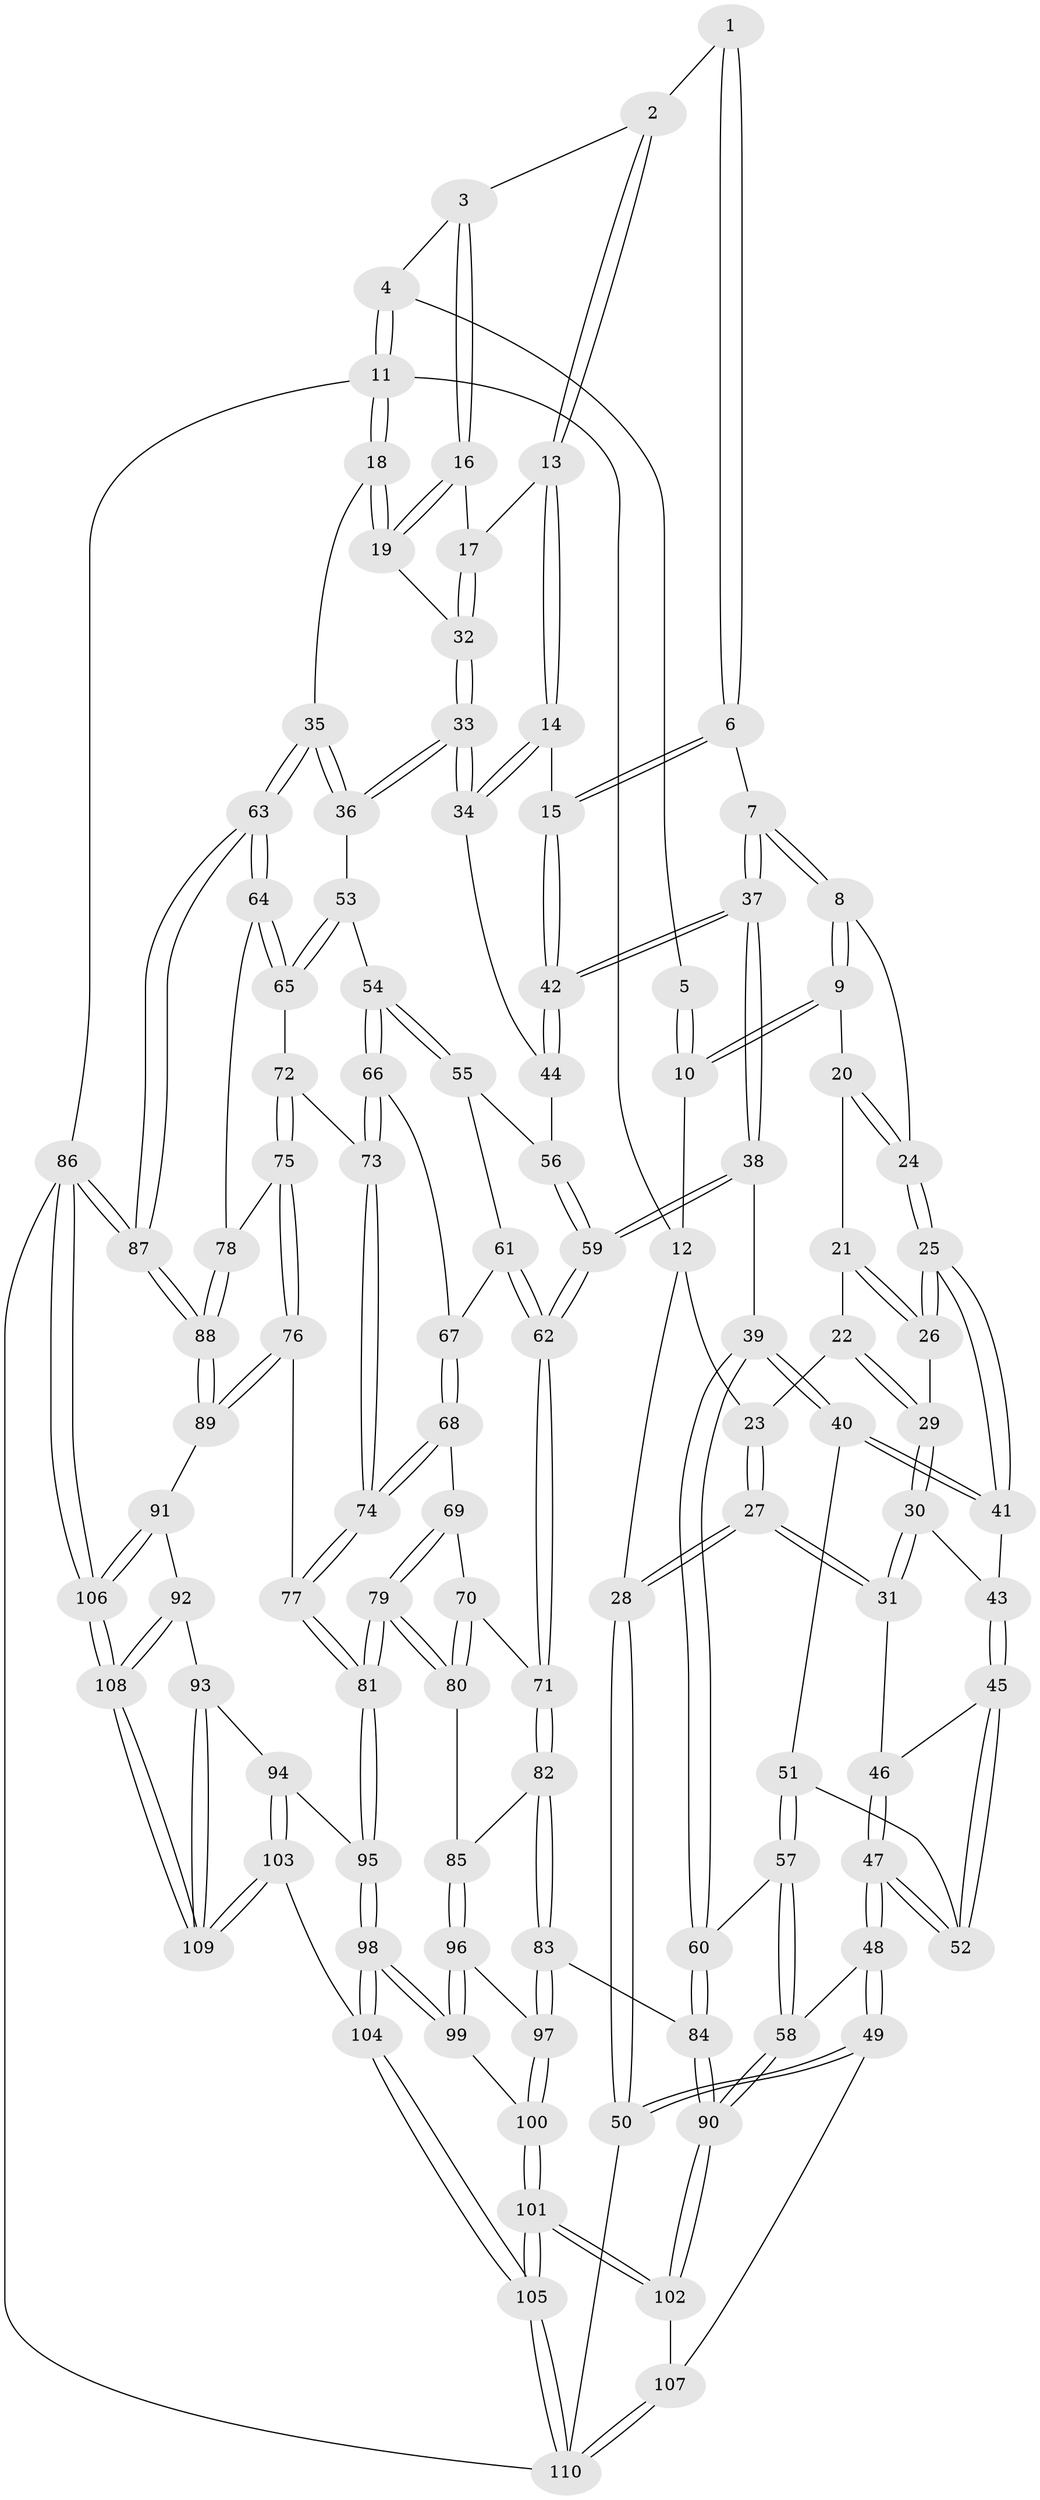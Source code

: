 // Generated by graph-tools (version 1.1) at 2025/51/03/09/25 03:51:11]
// undirected, 110 vertices, 271 edges
graph export_dot {
graph [start="1"]
  node [color=gray90,style=filled];
  1 [pos="+0.7080471642486331+0"];
  2 [pos="+0.8152886947570192+0.04786079688660249"];
  3 [pos="+0.9172713771386978+0"];
  4 [pos="+1+0"];
  5 [pos="+0.6810114779319376+0"];
  6 [pos="+0.7049734569789227+0.13564026022008868"];
  7 [pos="+0.5049780534169652+0.10627300941817985"];
  8 [pos="+0.5028362112737292+0.10392748017348048"];
  9 [pos="+0.47676525821085847+0"];
  10 [pos="+0.4739097136353975+0"];
  11 [pos="+1+0"];
  12 [pos="+0.14355186913344825+0"];
  13 [pos="+0.7960187433296484+0.13506039161381445"];
  14 [pos="+0.7487933047136055+0.15741378366536643"];
  15 [pos="+0.7120059894847734+0.14322267878685174"];
  16 [pos="+0.9133940565853175+0.019921103581763817"];
  17 [pos="+0.868621101546091+0.13199924743031255"];
  18 [pos="+1+0.19173669500798046"];
  19 [pos="+0.9901219064842942+0.150031759999113"];
  20 [pos="+0.318775883316952+0.10489797945406366"];
  21 [pos="+0.29898353301579567+0.10088458527936561"];
  22 [pos="+0.17914640765071205+0.04999290390047247"];
  23 [pos="+0.1729266422306298+0.03203125051896845"];
  24 [pos="+0.395230487216014+0.15233242774223477"];
  25 [pos="+0.3340245642857381+0.2546003763849346"];
  26 [pos="+0.30092042517092754+0.20786148502889323"];
  27 [pos="+0+0.2509940183936976"];
  28 [pos="+0+0.25591177605425103"];
  29 [pos="+0.17725593233938022+0.0966012207872109"];
  30 [pos="+0.1494021415139915+0.1955888673597216"];
  31 [pos="+0.023223964728903607+0.25920902198646817"];
  32 [pos="+0.9114910644781742+0.16214301832240643"];
  33 [pos="+0.8795862156962935+0.352977080311673"];
  34 [pos="+0.8049984765603023+0.314996078953678"];
  35 [pos="+1+0.36935344722912417"];
  36 [pos="+0.8979640396776347+0.3720129730163212"];
  37 [pos="+0.5443759401260961+0.38783851576165734"];
  38 [pos="+0.5167059234742704+0.4327543718301781"];
  39 [pos="+0.4899604910858148+0.4376448033172958"];
  40 [pos="+0.409814202021139+0.39284586822616"];
  41 [pos="+0.3288082258535955+0.2891752179563999"];
  42 [pos="+0.5535200533320225+0.3823651964971843"];
  43 [pos="+0.2242888139594917+0.2866114663634009"];
  44 [pos="+0.7799366335627553+0.32257396834869945"];
  45 [pos="+0.17281326715875758+0.3581994012181931"];
  46 [pos="+0.07317317401629271+0.311896231129021"];
  47 [pos="+0.08188016629347698+0.4780242286611193"];
  48 [pos="+0+0.6698150095152601"];
  49 [pos="+0+0.6723784947963863"];
  50 [pos="+0+0.6723650656941645"];
  51 [pos="+0.247567189017784+0.43963752157653735"];
  52 [pos="+0.1720019332897131+0.39871930717473375"];
  53 [pos="+0.8577254148713226+0.45413962222746196"];
  54 [pos="+0.8045112633597901+0.4890114580660037"];
  55 [pos="+0.7845942063455112+0.488000255591847"];
  56 [pos="+0.7180513228655686+0.47698060140324816"];
  57 [pos="+0.19441943371702064+0.6445318015823174"];
  58 [pos="+0.05256836395589817+0.6817693271823622"];
  59 [pos="+0.5432973593762985+0.45847453753885625"];
  60 [pos="+0.3452993983036603+0.6473114037705313"];
  61 [pos="+0.7215879994209282+0.5562097755930957"];
  62 [pos="+0.5539504947835796+0.47850371486832866"];
  63 [pos="+1+0.5976385188108638"];
  64 [pos="+1+0.6395020124659749"];
  65 [pos="+0.9007604167482504+0.5514088369020489"];
  66 [pos="+0.7891754756148733+0.5707657298682264"];
  67 [pos="+0.7216307643262213+0.5562732261745641"];
  68 [pos="+0.7261522230817694+0.6031710699012777"];
  69 [pos="+0.7138088552377345+0.6092111360089469"];
  70 [pos="+0.6438036023294379+0.5773744457974068"];
  71 [pos="+0.5566038660298283+0.48484108014964533"];
  72 [pos="+0.8501855613939406+0.6085827508050454"];
  73 [pos="+0.7886268716912365+0.5864875301474489"];
  74 [pos="+0.7812072701513049+0.5962679226392867"];
  75 [pos="+0.8841038504307259+0.707015115652024"];
  76 [pos="+0.857911740219803+0.7333924707416974"];
  77 [pos="+0.7851014720241759+0.7248071049529111"];
  78 [pos="+0.9843359704538647+0.6626623804072558"];
  79 [pos="+0.7078842999558879+0.7444880530050267"];
  80 [pos="+0.6797578193712748+0.741521315496182"];
  81 [pos="+0.7129122989621842+0.7464697773044695"];
  82 [pos="+0.5744662517003047+0.6962941466920718"];
  83 [pos="+0.43239756912297417+0.7460816895025493"];
  84 [pos="+0.3767954371038935+0.6995832222968211"];
  85 [pos="+0.6494291417163267+0.7455757457259845"];
  86 [pos="+1+1"];
  87 [pos="+1+1"];
  88 [pos="+0.9711096796066069+0.883838739398909"];
  89 [pos="+0.8987990531130731+0.8557083975000215"];
  90 [pos="+0.2634828130736028+0.9150650006434458"];
  91 [pos="+0.8242454097976649+0.9017378070994753"];
  92 [pos="+0.8133577816731584+0.9055257241012794"];
  93 [pos="+0.8099493009314325+0.9062263625610342"];
  94 [pos="+0.7685984878454146+0.8971777403646831"];
  95 [pos="+0.7381185168272695+0.8824938959159523"];
  96 [pos="+0.5848819349250294+0.8366268705385219"];
  97 [pos="+0.4435642308457205+0.7781459420997022"];
  98 [pos="+0.6206869977476438+0.9507967414682987"];
  99 [pos="+0.5886219868376436+0.8891606038266797"];
  100 [pos="+0.4280608088707955+0.8933654709198927"];
  101 [pos="+0.3460900554129796+1"];
  102 [pos="+0.2683028446542605+0.9283507155246287"];
  103 [pos="+0.6739409724410258+1"];
  104 [pos="+0.5695051563992887+1"];
  105 [pos="+0.37096761178034243+1"];
  106 [pos="+1+1"];
  107 [pos="+0.10237880936082494+0.950671392815914"];
  108 [pos="+1+1"];
  109 [pos="+0.7597119137522924+1"];
  110 [pos="+0.08746823104242582+1"];
  1 -- 2;
  1 -- 6;
  1 -- 6;
  2 -- 3;
  2 -- 13;
  2 -- 13;
  3 -- 4;
  3 -- 16;
  3 -- 16;
  4 -- 5;
  4 -- 11;
  4 -- 11;
  5 -- 10;
  5 -- 10;
  6 -- 7;
  6 -- 15;
  6 -- 15;
  7 -- 8;
  7 -- 8;
  7 -- 37;
  7 -- 37;
  8 -- 9;
  8 -- 9;
  8 -- 24;
  9 -- 10;
  9 -- 10;
  9 -- 20;
  10 -- 12;
  11 -- 12;
  11 -- 18;
  11 -- 18;
  11 -- 86;
  12 -- 23;
  12 -- 28;
  13 -- 14;
  13 -- 14;
  13 -- 17;
  14 -- 15;
  14 -- 34;
  14 -- 34;
  15 -- 42;
  15 -- 42;
  16 -- 17;
  16 -- 19;
  16 -- 19;
  17 -- 32;
  17 -- 32;
  18 -- 19;
  18 -- 19;
  18 -- 35;
  19 -- 32;
  20 -- 21;
  20 -- 24;
  20 -- 24;
  21 -- 22;
  21 -- 26;
  21 -- 26;
  22 -- 23;
  22 -- 29;
  22 -- 29;
  23 -- 27;
  23 -- 27;
  24 -- 25;
  24 -- 25;
  25 -- 26;
  25 -- 26;
  25 -- 41;
  25 -- 41;
  26 -- 29;
  27 -- 28;
  27 -- 28;
  27 -- 31;
  27 -- 31;
  28 -- 50;
  28 -- 50;
  29 -- 30;
  29 -- 30;
  30 -- 31;
  30 -- 31;
  30 -- 43;
  31 -- 46;
  32 -- 33;
  32 -- 33;
  33 -- 34;
  33 -- 34;
  33 -- 36;
  33 -- 36;
  34 -- 44;
  35 -- 36;
  35 -- 36;
  35 -- 63;
  35 -- 63;
  36 -- 53;
  37 -- 38;
  37 -- 38;
  37 -- 42;
  37 -- 42;
  38 -- 39;
  38 -- 59;
  38 -- 59;
  39 -- 40;
  39 -- 40;
  39 -- 60;
  39 -- 60;
  40 -- 41;
  40 -- 41;
  40 -- 51;
  41 -- 43;
  42 -- 44;
  42 -- 44;
  43 -- 45;
  43 -- 45;
  44 -- 56;
  45 -- 46;
  45 -- 52;
  45 -- 52;
  46 -- 47;
  46 -- 47;
  47 -- 48;
  47 -- 48;
  47 -- 52;
  47 -- 52;
  48 -- 49;
  48 -- 49;
  48 -- 58;
  49 -- 50;
  49 -- 50;
  49 -- 107;
  50 -- 110;
  51 -- 52;
  51 -- 57;
  51 -- 57;
  53 -- 54;
  53 -- 65;
  53 -- 65;
  54 -- 55;
  54 -- 55;
  54 -- 66;
  54 -- 66;
  55 -- 56;
  55 -- 61;
  56 -- 59;
  56 -- 59;
  57 -- 58;
  57 -- 58;
  57 -- 60;
  58 -- 90;
  58 -- 90;
  59 -- 62;
  59 -- 62;
  60 -- 84;
  60 -- 84;
  61 -- 62;
  61 -- 62;
  61 -- 67;
  62 -- 71;
  62 -- 71;
  63 -- 64;
  63 -- 64;
  63 -- 87;
  63 -- 87;
  64 -- 65;
  64 -- 65;
  64 -- 78;
  65 -- 72;
  66 -- 67;
  66 -- 73;
  66 -- 73;
  67 -- 68;
  67 -- 68;
  68 -- 69;
  68 -- 74;
  68 -- 74;
  69 -- 70;
  69 -- 79;
  69 -- 79;
  70 -- 71;
  70 -- 80;
  70 -- 80;
  71 -- 82;
  71 -- 82;
  72 -- 73;
  72 -- 75;
  72 -- 75;
  73 -- 74;
  73 -- 74;
  74 -- 77;
  74 -- 77;
  75 -- 76;
  75 -- 76;
  75 -- 78;
  76 -- 77;
  76 -- 89;
  76 -- 89;
  77 -- 81;
  77 -- 81;
  78 -- 88;
  78 -- 88;
  79 -- 80;
  79 -- 80;
  79 -- 81;
  79 -- 81;
  80 -- 85;
  81 -- 95;
  81 -- 95;
  82 -- 83;
  82 -- 83;
  82 -- 85;
  83 -- 84;
  83 -- 97;
  83 -- 97;
  84 -- 90;
  84 -- 90;
  85 -- 96;
  85 -- 96;
  86 -- 87;
  86 -- 87;
  86 -- 106;
  86 -- 106;
  86 -- 110;
  87 -- 88;
  87 -- 88;
  88 -- 89;
  88 -- 89;
  89 -- 91;
  90 -- 102;
  90 -- 102;
  91 -- 92;
  91 -- 106;
  91 -- 106;
  92 -- 93;
  92 -- 108;
  92 -- 108;
  93 -- 94;
  93 -- 109;
  93 -- 109;
  94 -- 95;
  94 -- 103;
  94 -- 103;
  95 -- 98;
  95 -- 98;
  96 -- 97;
  96 -- 99;
  96 -- 99;
  97 -- 100;
  97 -- 100;
  98 -- 99;
  98 -- 99;
  98 -- 104;
  98 -- 104;
  99 -- 100;
  100 -- 101;
  100 -- 101;
  101 -- 102;
  101 -- 102;
  101 -- 105;
  101 -- 105;
  102 -- 107;
  103 -- 104;
  103 -- 109;
  103 -- 109;
  104 -- 105;
  104 -- 105;
  105 -- 110;
  105 -- 110;
  106 -- 108;
  106 -- 108;
  107 -- 110;
  107 -- 110;
  108 -- 109;
  108 -- 109;
}
